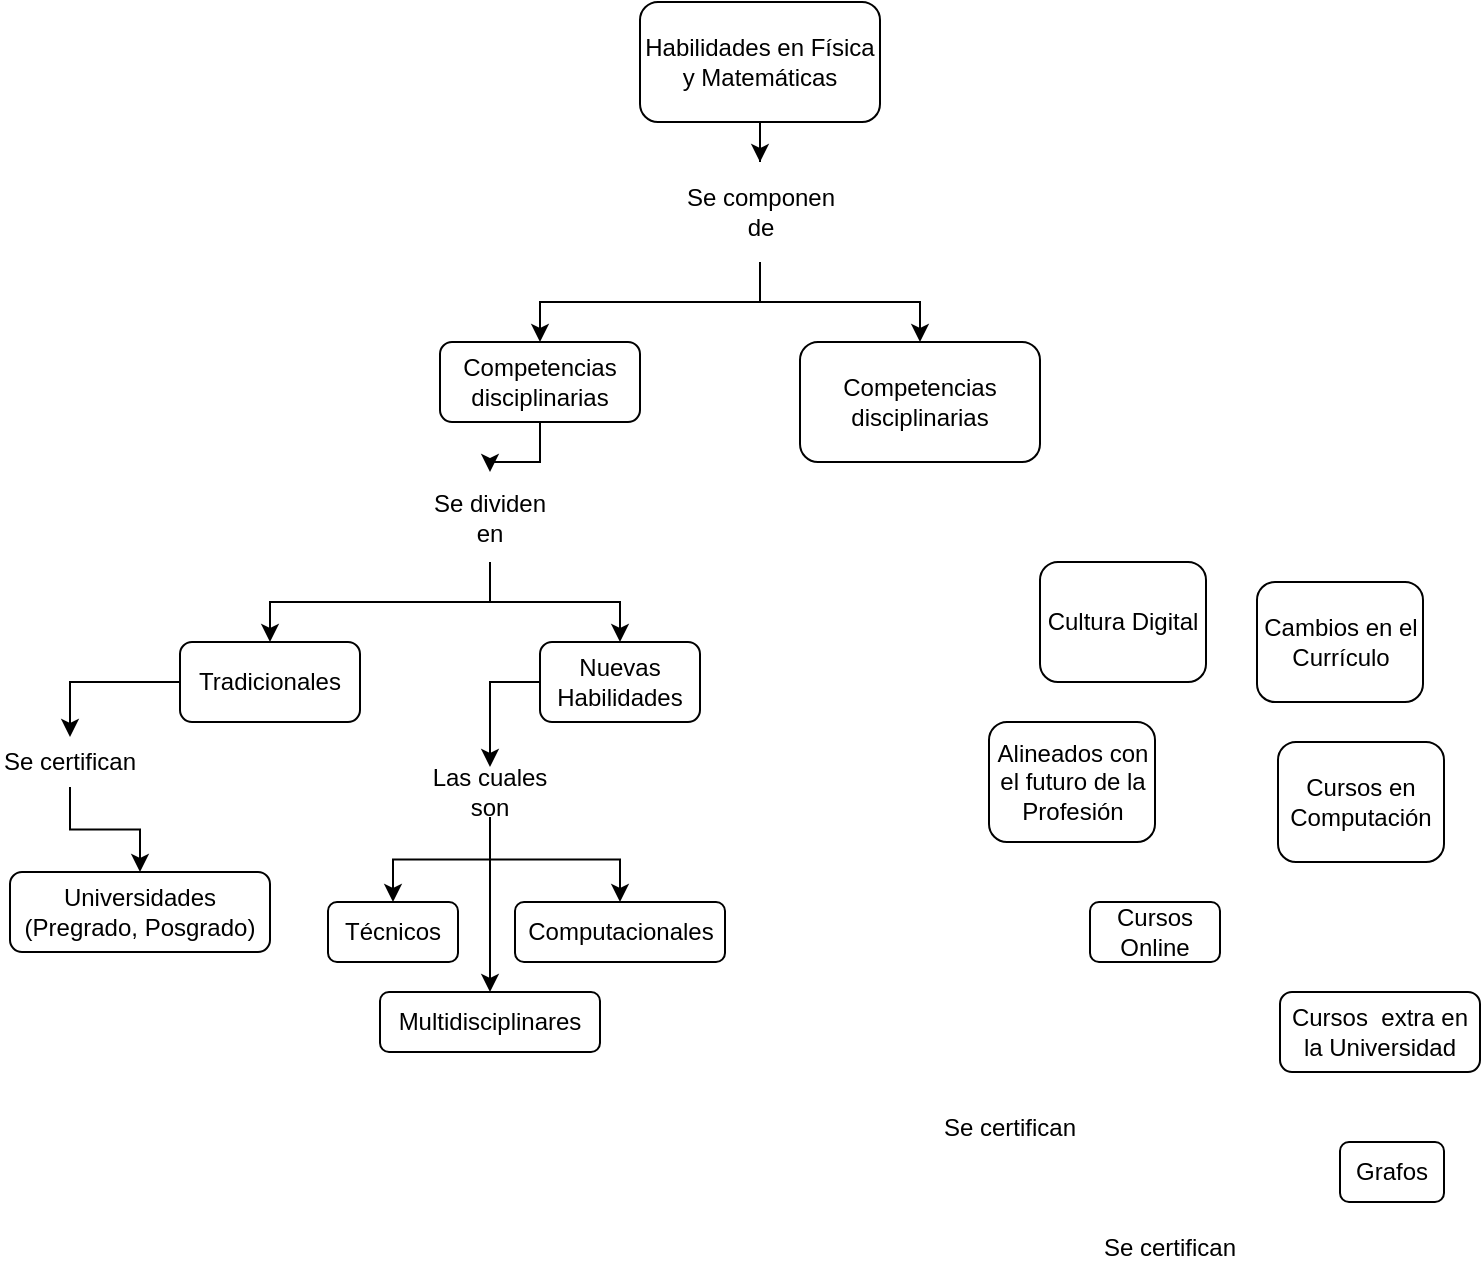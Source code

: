 <mxfile version="12.2.3" type="github" pages="1">
  <diagram id="gwtcu8Rf-SV7EkaIj40w" name="Page-1">
    <mxGraphModel dx="590" dy="798" grid="1" gridSize="10" guides="1" tooltips="1" connect="1" arrows="1" fold="1" page="1" pageScale="1" pageWidth="1654" pageHeight="2336" math="0" shadow="0">
      <root>
        <mxCell id="0"/>
        <mxCell id="1" parent="0"/>
        <mxCell id="ZbMX1jnrtSuU7y5GEeRf-9" style="edgeStyle=orthogonalEdgeStyle;rounded=0;orthogonalLoop=1;jettySize=auto;html=1;entryX=0.5;entryY=0;entryDx=0;entryDy=0;" edge="1" parent="1" source="sW6JMHkc4esJggJYWJq9-1" target="ZbMX1jnrtSuU7y5GEeRf-8">
          <mxGeometry relative="1" as="geometry"/>
        </mxCell>
        <mxCell id="sW6JMHkc4esJggJYWJq9-1" value="Habilidades en Física y Matemáticas" style="rounded=1;whiteSpace=wrap;html=1;" parent="1" vertex="1">
          <mxGeometry x="340" y="440" width="120" height="60" as="geometry"/>
        </mxCell>
        <mxCell id="ZbMX1jnrtSuU7y5GEeRf-14" style="edgeStyle=orthogonalEdgeStyle;rounded=0;orthogonalLoop=1;jettySize=auto;html=1;entryX=0.5;entryY=0;entryDx=0;entryDy=0;" edge="1" parent="1" source="sW6JMHkc4esJggJYWJq9-2" target="ZbMX1jnrtSuU7y5GEeRf-12">
          <mxGeometry relative="1" as="geometry"/>
        </mxCell>
        <mxCell id="sW6JMHkc4esJggJYWJq9-2" value="Competencias disciplinarias" style="rounded=1;whiteSpace=wrap;html=1;" parent="1" vertex="1">
          <mxGeometry x="240" y="610" width="100" height="40" as="geometry"/>
        </mxCell>
        <mxCell id="ZbMX1jnrtSuU7y5GEeRf-29" style="edgeStyle=orthogonalEdgeStyle;rounded=0;orthogonalLoop=1;jettySize=auto;html=1;entryX=0.5;entryY=0;entryDx=0;entryDy=0;exitX=0;exitY=0.5;exitDx=0;exitDy=0;" edge="1" parent="1" source="sW6JMHkc4esJggJYWJq9-8" target="ZbMX1jnrtSuU7y5GEeRf-24">
          <mxGeometry relative="1" as="geometry"/>
        </mxCell>
        <mxCell id="sW6JMHkc4esJggJYWJq9-8" value="Nuevas Habilidades" style="rounded=1;whiteSpace=wrap;html=1;" parent="1" vertex="1">
          <mxGeometry x="290" y="760" width="80" height="40" as="geometry"/>
        </mxCell>
        <mxCell id="ZbMX1jnrtSuU7y5GEeRf-22" style="edgeStyle=orthogonalEdgeStyle;rounded=0;orthogonalLoop=1;jettySize=auto;html=1;entryX=0.5;entryY=0;entryDx=0;entryDy=0;" edge="1" parent="1" source="sW6JMHkc4esJggJYWJq9-6" target="ZbMX1jnrtSuU7y5GEeRf-17">
          <mxGeometry relative="1" as="geometry"/>
        </mxCell>
        <mxCell id="sW6JMHkc4esJggJYWJq9-6" value="Tradicionales" style="rounded=1;whiteSpace=wrap;html=1;" parent="1" vertex="1">
          <mxGeometry x="110" y="760" width="90" height="40" as="geometry"/>
        </mxCell>
        <mxCell id="sW6JMHkc4esJggJYWJq9-5" value="Competencias disciplinarias" style="rounded=1;whiteSpace=wrap;html=1;" parent="1" vertex="1">
          <mxGeometry x="420" y="610" width="120" height="60" as="geometry"/>
        </mxCell>
        <mxCell id="sW6JMHkc4esJggJYWJq9-10" value="Universidades&lt;br&gt;(Pregrado, Posgrado)" style="rounded=1;whiteSpace=wrap;html=1;" parent="1" vertex="1">
          <mxGeometry x="25" y="875" width="130" height="40" as="geometry"/>
        </mxCell>
        <mxCell id="sW6JMHkc4esJggJYWJq9-11" value="Computacionales" style="rounded=1;whiteSpace=wrap;html=1;" parent="1" vertex="1">
          <mxGeometry x="277.5" y="890" width="105" height="30" as="geometry"/>
        </mxCell>
        <mxCell id="sW6JMHkc4esJggJYWJq9-12" value="Técnicos" style="rounded=1;whiteSpace=wrap;html=1;" parent="1" vertex="1">
          <mxGeometry x="184" y="890" width="65" height="30" as="geometry"/>
        </mxCell>
        <mxCell id="sW6JMHkc4esJggJYWJq9-13" value="Multidisciplinares" style="rounded=1;whiteSpace=wrap;html=1;" parent="1" vertex="1">
          <mxGeometry x="210" y="935" width="110" height="30" as="geometry"/>
        </mxCell>
        <mxCell id="ZbMX1jnrtSuU7y5GEeRf-1" value="Cursos Online" style="rounded=1;whiteSpace=wrap;html=1;" vertex="1" parent="1">
          <mxGeometry x="565" y="890" width="65" height="30" as="geometry"/>
        </mxCell>
        <mxCell id="ZbMX1jnrtSuU7y5GEeRf-2" value="Cursos &amp;nbsp;extra en la Universidad" style="rounded=1;whiteSpace=wrap;html=1;" vertex="1" parent="1">
          <mxGeometry x="660" y="935" width="100" height="40" as="geometry"/>
        </mxCell>
        <mxCell id="ZbMX1jnrtSuU7y5GEeRf-3" value="Grafos" style="rounded=1;whiteSpace=wrap;html=1;" vertex="1" parent="1">
          <mxGeometry x="690" y="1010" width="52" height="30" as="geometry"/>
        </mxCell>
        <mxCell id="ZbMX1jnrtSuU7y5GEeRf-4" value="Alineados con el futuro de la Profesión" style="rounded=1;whiteSpace=wrap;html=1;" vertex="1" parent="1">
          <mxGeometry x="514.5" y="800" width="83" height="60" as="geometry"/>
        </mxCell>
        <mxCell id="ZbMX1jnrtSuU7y5GEeRf-5" value="Cambios en el Currículo" style="rounded=1;whiteSpace=wrap;html=1;" vertex="1" parent="1">
          <mxGeometry x="648.5" y="730" width="83" height="60" as="geometry"/>
        </mxCell>
        <mxCell id="ZbMX1jnrtSuU7y5GEeRf-6" value="Cursos en Computación" style="rounded=1;whiteSpace=wrap;html=1;" vertex="1" parent="1">
          <mxGeometry x="659" y="810" width="83" height="60" as="geometry"/>
        </mxCell>
        <mxCell id="ZbMX1jnrtSuU7y5GEeRf-7" value="Cultura Digital" style="rounded=1;whiteSpace=wrap;html=1;" vertex="1" parent="1">
          <mxGeometry x="540" y="720" width="83" height="60" as="geometry"/>
        </mxCell>
        <mxCell id="ZbMX1jnrtSuU7y5GEeRf-10" style="edgeStyle=orthogonalEdgeStyle;rounded=0;orthogonalLoop=1;jettySize=auto;html=1;entryX=0.5;entryY=0;entryDx=0;entryDy=0;exitX=0.5;exitY=1;exitDx=0;exitDy=0;" edge="1" parent="1" source="ZbMX1jnrtSuU7y5GEeRf-8" target="sW6JMHkc4esJggJYWJq9-2">
          <mxGeometry relative="1" as="geometry"/>
        </mxCell>
        <mxCell id="ZbMX1jnrtSuU7y5GEeRf-11" style="edgeStyle=orthogonalEdgeStyle;rounded=0;orthogonalLoop=1;jettySize=auto;html=1;entryX=0.5;entryY=0;entryDx=0;entryDy=0;" edge="1" parent="1" source="ZbMX1jnrtSuU7y5GEeRf-8" target="sW6JMHkc4esJggJYWJq9-5">
          <mxGeometry relative="1" as="geometry"/>
        </mxCell>
        <mxCell id="ZbMX1jnrtSuU7y5GEeRf-8" value="Se componen de" style="text;html=1;strokeColor=none;fillColor=none;align=center;verticalAlign=middle;whiteSpace=wrap;rounded=0;" vertex="1" parent="1">
          <mxGeometry x="357.5" y="520" width="85" height="50" as="geometry"/>
        </mxCell>
        <mxCell id="ZbMX1jnrtSuU7y5GEeRf-15" style="edgeStyle=orthogonalEdgeStyle;rounded=0;orthogonalLoop=1;jettySize=auto;html=1;entryX=0.5;entryY=0;entryDx=0;entryDy=0;exitX=0.5;exitY=1;exitDx=0;exitDy=0;" edge="1" parent="1" source="ZbMX1jnrtSuU7y5GEeRf-12" target="sW6JMHkc4esJggJYWJq9-6">
          <mxGeometry relative="1" as="geometry"/>
        </mxCell>
        <mxCell id="ZbMX1jnrtSuU7y5GEeRf-16" style="edgeStyle=orthogonalEdgeStyle;rounded=0;orthogonalLoop=1;jettySize=auto;html=1;entryX=0.5;entryY=0;entryDx=0;entryDy=0;" edge="1" parent="1" source="ZbMX1jnrtSuU7y5GEeRf-12" target="sW6JMHkc4esJggJYWJq9-8">
          <mxGeometry relative="1" as="geometry"/>
        </mxCell>
        <mxCell id="ZbMX1jnrtSuU7y5GEeRf-12" value="Se dividen en" style="text;html=1;strokeColor=none;fillColor=none;align=center;verticalAlign=middle;whiteSpace=wrap;rounded=0;" vertex="1" parent="1">
          <mxGeometry x="230" y="675" width="70" height="45" as="geometry"/>
        </mxCell>
        <mxCell id="ZbMX1jnrtSuU7y5GEeRf-23" style="edgeStyle=orthogonalEdgeStyle;rounded=0;orthogonalLoop=1;jettySize=auto;html=1;entryX=0.5;entryY=0;entryDx=0;entryDy=0;" edge="1" parent="1" source="ZbMX1jnrtSuU7y5GEeRf-17" target="sW6JMHkc4esJggJYWJq9-10">
          <mxGeometry relative="1" as="geometry"/>
        </mxCell>
        <mxCell id="ZbMX1jnrtSuU7y5GEeRf-17" value="Se certifican" style="text;html=1;strokeColor=none;fillColor=none;align=center;verticalAlign=middle;whiteSpace=wrap;rounded=0;" vertex="1" parent="1">
          <mxGeometry x="20" y="807.5" width="70" height="25" as="geometry"/>
        </mxCell>
        <mxCell id="ZbMX1jnrtSuU7y5GEeRf-30" style="edgeStyle=orthogonalEdgeStyle;rounded=0;orthogonalLoop=1;jettySize=auto;html=1;entryX=0.5;entryY=0;entryDx=0;entryDy=0;" edge="1" parent="1" source="ZbMX1jnrtSuU7y5GEeRf-24" target="sW6JMHkc4esJggJYWJq9-11">
          <mxGeometry relative="1" as="geometry"/>
        </mxCell>
        <mxCell id="ZbMX1jnrtSuU7y5GEeRf-31" style="edgeStyle=orthogonalEdgeStyle;rounded=0;orthogonalLoop=1;jettySize=auto;html=1;entryX=0.5;entryY=0;entryDx=0;entryDy=0;" edge="1" parent="1" source="ZbMX1jnrtSuU7y5GEeRf-24" target="sW6JMHkc4esJggJYWJq9-12">
          <mxGeometry relative="1" as="geometry"/>
        </mxCell>
        <mxCell id="ZbMX1jnrtSuU7y5GEeRf-32" style="edgeStyle=orthogonalEdgeStyle;rounded=0;orthogonalLoop=1;jettySize=auto;html=1;entryX=0.5;entryY=0;entryDx=0;entryDy=0;" edge="1" parent="1" source="ZbMX1jnrtSuU7y5GEeRf-24" target="sW6JMHkc4esJggJYWJq9-13">
          <mxGeometry relative="1" as="geometry"/>
        </mxCell>
        <mxCell id="ZbMX1jnrtSuU7y5GEeRf-24" value="Las cuales son" style="text;html=1;strokeColor=none;fillColor=none;align=center;verticalAlign=middle;whiteSpace=wrap;rounded=0;" vertex="1" parent="1">
          <mxGeometry x="230" y="822.5" width="70" height="25" as="geometry"/>
        </mxCell>
        <mxCell id="ZbMX1jnrtSuU7y5GEeRf-25" value="Se certifican" style="text;html=1;strokeColor=none;fillColor=none;align=center;verticalAlign=middle;whiteSpace=wrap;rounded=0;" vertex="1" parent="1">
          <mxGeometry x="490" y="990" width="70" height="25" as="geometry"/>
        </mxCell>
        <mxCell id="ZbMX1jnrtSuU7y5GEeRf-26" value="Se certifican" style="text;html=1;strokeColor=none;fillColor=none;align=center;verticalAlign=middle;whiteSpace=wrap;rounded=0;" vertex="1" parent="1">
          <mxGeometry x="570" y="1050" width="70" height="25" as="geometry"/>
        </mxCell>
      </root>
    </mxGraphModel>
  </diagram>
</mxfile>
